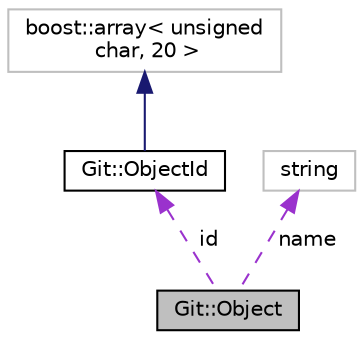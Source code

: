 digraph "Git::Object"
{
 // LATEX_PDF_SIZE
  edge [fontname="Helvetica",fontsize="10",labelfontname="Helvetica",labelfontsize="10"];
  node [fontname="Helvetica",fontsize="10",shape=record];
  Node1 [label="Git::Object",height=0.2,width=0.4,color="black", fillcolor="grey75", style="filled", fontcolor="black",tooltip="Git object."];
  Node2 -> Node1 [dir="back",color="darkorchid3",fontsize="10",style="dashed",label=" id" ,fontname="Helvetica"];
  Node2 [label="Git::ObjectId",height=0.2,width=0.4,color="black", fillcolor="white", style="filled",URL="$classGit_1_1ObjectId.html",tooltip="Git object Id."];
  Node3 -> Node2 [dir="back",color="midnightblue",fontsize="10",style="solid",fontname="Helvetica"];
  Node3 [label="boost::array\< unsigned\l char, 20 \>",height=0.2,width=0.4,color="grey75", fillcolor="white", style="filled",tooltip=" "];
  Node4 -> Node1 [dir="back",color="darkorchid3",fontsize="10",style="dashed",label=" name" ,fontname="Helvetica"];
  Node4 [label="string",height=0.2,width=0.4,color="grey75", fillcolor="white", style="filled",tooltip=" "];
}
